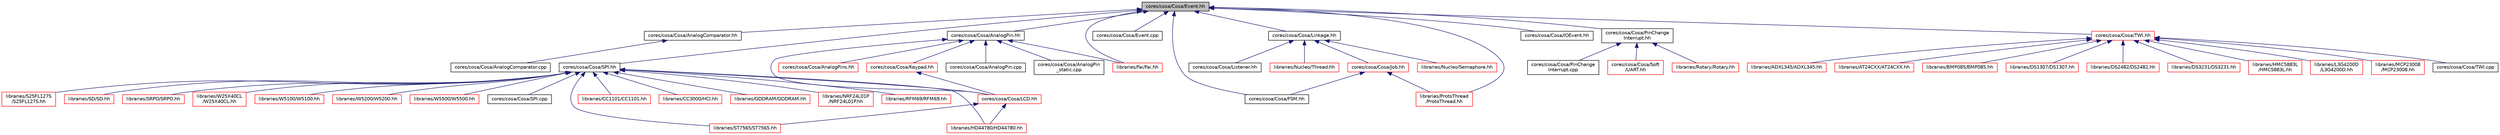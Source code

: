 digraph "cores/cosa/Cosa/Event.hh"
{
  edge [fontname="Helvetica",fontsize="10",labelfontname="Helvetica",labelfontsize="10"];
  node [fontname="Helvetica",fontsize="10",shape=record];
  Node1 [label="cores/cosa/Cosa/Event.hh",height=0.2,width=0.4,color="black", fillcolor="grey75", style="filled", fontcolor="black"];
  Node1 -> Node2 [dir="back",color="midnightblue",fontsize="10",style="solid",fontname="Helvetica"];
  Node2 [label="cores/cosa/Cosa/AnalogComparator.hh",height=0.2,width=0.4,color="black", fillcolor="white", style="filled",URL="$d4/d85/AnalogComparator_8hh.html"];
  Node2 -> Node3 [dir="back",color="midnightblue",fontsize="10",style="solid",fontname="Helvetica"];
  Node3 [label="cores/cosa/Cosa/AnalogComparator.cpp",height=0.2,width=0.4,color="black", fillcolor="white", style="filled",URL="$d0/d1c/AnalogComparator_8cpp.html"];
  Node1 -> Node4 [dir="back",color="midnightblue",fontsize="10",style="solid",fontname="Helvetica"];
  Node4 [label="cores/cosa/Cosa/AnalogPin.hh",height=0.2,width=0.4,color="black", fillcolor="white", style="filled",URL="$d3/def/AnalogPin_8hh.html"];
  Node4 -> Node5 [dir="back",color="midnightblue",fontsize="10",style="solid",fontname="Helvetica"];
  Node5 [label="cores/cosa/Cosa/AnalogPin.cpp",height=0.2,width=0.4,color="black", fillcolor="white", style="filled",URL="$d0/de8/AnalogPin_8cpp.html"];
  Node4 -> Node6 [dir="back",color="midnightblue",fontsize="10",style="solid",fontname="Helvetica"];
  Node6 [label="cores/cosa/Cosa/AnalogPin\l_static.cpp",height=0.2,width=0.4,color="black", fillcolor="white", style="filled",URL="$d0/d52/AnalogPin__static_8cpp.html"];
  Node4 -> Node7 [dir="back",color="midnightblue",fontsize="10",style="solid",fontname="Helvetica"];
  Node7 [label="cores/cosa/Cosa/AnalogPins.hh",height=0.2,width=0.4,color="red", fillcolor="white", style="filled",URL="$df/d56/AnalogPins_8hh.html"];
  Node4 -> Node8 [dir="back",color="midnightblue",fontsize="10",style="solid",fontname="Helvetica"];
  Node8 [label="cores/cosa/Cosa/Keypad.hh",height=0.2,width=0.4,color="red", fillcolor="white", style="filled",URL="$d4/d76/Keypad_8hh.html"];
  Node8 -> Node9 [dir="back",color="midnightblue",fontsize="10",style="solid",fontname="Helvetica"];
  Node9 [label="cores/cosa/Cosa/LCD.hh",height=0.2,width=0.4,color="red", fillcolor="white", style="filled",URL="$d3/d9c/LCD_8hh.html"];
  Node9 -> Node10 [dir="back",color="midnightblue",fontsize="10",style="solid",fontname="Helvetica"];
  Node10 [label="libraries/HD44780/HD44780.hh",height=0.2,width=0.4,color="red", fillcolor="white", style="filled",URL="$d8/dec/HD44780_8hh.html"];
  Node9 -> Node11 [dir="back",color="midnightblue",fontsize="10",style="solid",fontname="Helvetica"];
  Node11 [label="libraries/ST7565/ST7565.hh",height=0.2,width=0.4,color="red", fillcolor="white", style="filled",URL="$d7/da9/ST7565_8hh.html"];
  Node4 -> Node9 [dir="back",color="midnightblue",fontsize="10",style="solid",fontname="Helvetica"];
  Node4 -> Node12 [dir="back",color="midnightblue",fontsize="10",style="solid",fontname="Helvetica"];
  Node12 [label="libraries/Fai/Fai.hh",height=0.2,width=0.4,color="red", fillcolor="white", style="filled",URL="$dc/d78/Fai_8hh.html"];
  Node1 -> Node13 [dir="back",color="midnightblue",fontsize="10",style="solid",fontname="Helvetica"];
  Node13 [label="cores/cosa/Cosa/Event.cpp",height=0.2,width=0.4,color="black", fillcolor="white", style="filled",URL="$d7/d9f/Event_8cpp.html"];
  Node1 -> Node14 [dir="back",color="midnightblue",fontsize="10",style="solid",fontname="Helvetica"];
  Node14 [label="cores/cosa/Cosa/FSM.hh",height=0.2,width=0.4,color="black", fillcolor="white", style="filled",URL="$d5/dfc/FSM_8hh.html"];
  Node1 -> Node15 [dir="back",color="midnightblue",fontsize="10",style="solid",fontname="Helvetica"];
  Node15 [label="cores/cosa/Cosa/IOEvent.hh",height=0.2,width=0.4,color="black", fillcolor="white", style="filled",URL="$de/d38/IOEvent_8hh.html"];
  Node1 -> Node16 [dir="back",color="midnightblue",fontsize="10",style="solid",fontname="Helvetica"];
  Node16 [label="cores/cosa/Cosa/Linkage.hh",height=0.2,width=0.4,color="black", fillcolor="white", style="filled",URL="$d5/d96/Linkage_8hh.html"];
  Node16 -> Node17 [dir="back",color="midnightblue",fontsize="10",style="solid",fontname="Helvetica"];
  Node17 [label="cores/cosa/Cosa/Job.hh",height=0.2,width=0.4,color="red", fillcolor="white", style="filled",URL="$d7/d3d/Job_8hh.html"];
  Node17 -> Node14 [dir="back",color="midnightblue",fontsize="10",style="solid",fontname="Helvetica"];
  Node17 -> Node18 [dir="back",color="midnightblue",fontsize="10",style="solid",fontname="Helvetica"];
  Node18 [label="libraries/ProtoThread\l/ProtoThread.hh",height=0.2,width=0.4,color="red", fillcolor="white", style="filled",URL="$d6/d67/ProtoThread_8hh.html"];
  Node16 -> Node19 [dir="back",color="midnightblue",fontsize="10",style="solid",fontname="Helvetica"];
  Node19 [label="cores/cosa/Cosa/Listener.hh",height=0.2,width=0.4,color="black", fillcolor="white", style="filled",URL="$d4/d7a/Listener_8hh.html"];
  Node16 -> Node20 [dir="back",color="midnightblue",fontsize="10",style="solid",fontname="Helvetica"];
  Node20 [label="libraries/Nucleo/Thread.hh",height=0.2,width=0.4,color="red", fillcolor="white", style="filled",URL="$df/dc9/Thread_8hh.html"];
  Node16 -> Node21 [dir="back",color="midnightblue",fontsize="10",style="solid",fontname="Helvetica"];
  Node21 [label="libraries/Nucleo/Semaphore.hh",height=0.2,width=0.4,color="red", fillcolor="white", style="filled",URL="$de/db1/Semaphore_8hh.html"];
  Node1 -> Node22 [dir="back",color="midnightblue",fontsize="10",style="solid",fontname="Helvetica"];
  Node22 [label="cores/cosa/Cosa/PinChange\lInterrupt.hh",height=0.2,width=0.4,color="black", fillcolor="white", style="filled",URL="$d1/d75/PinChangeInterrupt_8hh.html"];
  Node22 -> Node23 [dir="back",color="midnightblue",fontsize="10",style="solid",fontname="Helvetica"];
  Node23 [label="cores/cosa/Cosa/PinChange\lInterrupt.cpp",height=0.2,width=0.4,color="black", fillcolor="white", style="filled",URL="$d2/d22/PinChangeInterrupt_8cpp.html"];
  Node22 -> Node24 [dir="back",color="midnightblue",fontsize="10",style="solid",fontname="Helvetica"];
  Node24 [label="cores/cosa/Cosa/Soft\l/UART.hh",height=0.2,width=0.4,color="red", fillcolor="white", style="filled",URL="$df/de7/Soft_2UART_8hh.html"];
  Node22 -> Node25 [dir="back",color="midnightblue",fontsize="10",style="solid",fontname="Helvetica"];
  Node25 [label="libraries/Rotary/Rotary.hh",height=0.2,width=0.4,color="red", fillcolor="white", style="filled",URL="$d0/d6d/Rotary_8hh.html"];
  Node1 -> Node26 [dir="back",color="midnightblue",fontsize="10",style="solid",fontname="Helvetica"];
  Node26 [label="cores/cosa/Cosa/SPI.hh",height=0.2,width=0.4,color="black", fillcolor="white", style="filled",URL="$d2/d43/SPI_8hh.html"];
  Node26 -> Node9 [dir="back",color="midnightblue",fontsize="10",style="solid",fontname="Helvetica"];
  Node26 -> Node27 [dir="back",color="midnightblue",fontsize="10",style="solid",fontname="Helvetica"];
  Node27 [label="cores/cosa/Cosa/SPI.cpp",height=0.2,width=0.4,color="black", fillcolor="white", style="filled",URL="$d7/d38/SPI_8cpp.html"];
  Node26 -> Node28 [dir="back",color="midnightblue",fontsize="10",style="solid",fontname="Helvetica"];
  Node28 [label="libraries/CC1101/CC1101.hh",height=0.2,width=0.4,color="red", fillcolor="white", style="filled",URL="$d5/d44/CC1101_8hh.html"];
  Node26 -> Node29 [dir="back",color="midnightblue",fontsize="10",style="solid",fontname="Helvetica"];
  Node29 [label="libraries/CC3000/HCI.hh",height=0.2,width=0.4,color="red", fillcolor="white", style="filled",URL="$d1/d0a/HCI_8hh.html"];
  Node26 -> Node30 [dir="back",color="midnightblue",fontsize="10",style="solid",fontname="Helvetica"];
  Node30 [label="libraries/GDDRAM/GDDRAM.hh",height=0.2,width=0.4,color="red", fillcolor="white", style="filled",URL="$d7/d0f/GDDRAM_8hh.html"];
  Node26 -> Node10 [dir="back",color="midnightblue",fontsize="10",style="solid",fontname="Helvetica"];
  Node26 -> Node31 [dir="back",color="midnightblue",fontsize="10",style="solid",fontname="Helvetica"];
  Node31 [label="libraries/NRF24L01P\l/NRF24L01P.hh",height=0.2,width=0.4,color="red", fillcolor="white", style="filled",URL="$d6/d3d/NRF24L01P_8hh.html"];
  Node26 -> Node32 [dir="back",color="midnightblue",fontsize="10",style="solid",fontname="Helvetica"];
  Node32 [label="libraries/RFM69/RFM69.hh",height=0.2,width=0.4,color="red", fillcolor="white", style="filled",URL="$d1/d78/RFM69_8hh.html"];
  Node26 -> Node33 [dir="back",color="midnightblue",fontsize="10",style="solid",fontname="Helvetica"];
  Node33 [label="libraries/S25FL127S\l/S25FL127S.hh",height=0.2,width=0.4,color="red", fillcolor="white", style="filled",URL="$d6/dfd/S25FL127S_8hh.html"];
  Node26 -> Node34 [dir="back",color="midnightblue",fontsize="10",style="solid",fontname="Helvetica"];
  Node34 [label="libraries/SD/SD.hh",height=0.2,width=0.4,color="red", fillcolor="white", style="filled",URL="$d6/d36/SD_8hh.html"];
  Node26 -> Node35 [dir="back",color="midnightblue",fontsize="10",style="solid",fontname="Helvetica"];
  Node35 [label="libraries/SRPO/SRPO.hh",height=0.2,width=0.4,color="red", fillcolor="white", style="filled",URL="$dc/d32/libraries_2SRPO_2SRPO_8hh.html"];
  Node26 -> Node11 [dir="back",color="midnightblue",fontsize="10",style="solid",fontname="Helvetica"];
  Node26 -> Node36 [dir="back",color="midnightblue",fontsize="10",style="solid",fontname="Helvetica"];
  Node36 [label="libraries/W25X40CL\l/W25X40CL.hh",height=0.2,width=0.4,color="red", fillcolor="white", style="filled",URL="$d4/d3a/W25X40CL_8hh.html"];
  Node26 -> Node37 [dir="back",color="midnightblue",fontsize="10",style="solid",fontname="Helvetica"];
  Node37 [label="libraries/W5100/W5100.hh",height=0.2,width=0.4,color="red", fillcolor="white", style="filled",URL="$da/d21/W5100_8hh.html"];
  Node26 -> Node38 [dir="back",color="midnightblue",fontsize="10",style="solid",fontname="Helvetica"];
  Node38 [label="libraries/W5200/W5200.hh",height=0.2,width=0.4,color="red", fillcolor="white", style="filled",URL="$d8/def/W5200_8hh.html"];
  Node26 -> Node39 [dir="back",color="midnightblue",fontsize="10",style="solid",fontname="Helvetica"];
  Node39 [label="libraries/W5500/W5500.hh",height=0.2,width=0.4,color="red", fillcolor="white", style="filled",URL="$dc/d60/W5500_8hh.html"];
  Node1 -> Node40 [dir="back",color="midnightblue",fontsize="10",style="solid",fontname="Helvetica"];
  Node40 [label="cores/cosa/Cosa/TWI.hh",height=0.2,width=0.4,color="red", fillcolor="white", style="filled",URL="$d5/d9f/TWI_8hh.html"];
  Node40 -> Node41 [dir="back",color="midnightblue",fontsize="10",style="solid",fontname="Helvetica"];
  Node41 [label="cores/cosa/Cosa/TWI.cpp",height=0.2,width=0.4,color="black", fillcolor="white", style="filled",URL="$d6/d14/TWI_8cpp.html"];
  Node40 -> Node42 [dir="back",color="midnightblue",fontsize="10",style="solid",fontname="Helvetica"];
  Node42 [label="libraries/ADXL345/ADXL345.hh",height=0.2,width=0.4,color="red", fillcolor="white", style="filled",URL="$dd/d34/ADXL345_8hh.html"];
  Node40 -> Node43 [dir="back",color="midnightblue",fontsize="10",style="solid",fontname="Helvetica"];
  Node43 [label="libraries/AT24CXX/AT24CXX.hh",height=0.2,width=0.4,color="red", fillcolor="white", style="filled",URL="$dc/dcf/AT24CXX_8hh.html"];
  Node40 -> Node44 [dir="back",color="midnightblue",fontsize="10",style="solid",fontname="Helvetica"];
  Node44 [label="libraries/BMP085/BMP085.hh",height=0.2,width=0.4,color="red", fillcolor="white", style="filled",URL="$d6/da0/BMP085_8hh.html"];
  Node40 -> Node45 [dir="back",color="midnightblue",fontsize="10",style="solid",fontname="Helvetica"];
  Node45 [label="libraries/DS1307/DS1307.hh",height=0.2,width=0.4,color="red", fillcolor="white", style="filled",URL="$de/d14/DS1307_8hh.html"];
  Node40 -> Node46 [dir="back",color="midnightblue",fontsize="10",style="solid",fontname="Helvetica"];
  Node46 [label="libraries/DS2482/DS2482.hh",height=0.2,width=0.4,color="red", fillcolor="white", style="filled",URL="$d6/dc0/DS2482_8hh.html"];
  Node40 -> Node47 [dir="back",color="midnightblue",fontsize="10",style="solid",fontname="Helvetica"];
  Node47 [label="libraries/DS3231/DS3231.hh",height=0.2,width=0.4,color="red", fillcolor="white", style="filled",URL="$d7/d49/DS3231_8hh.html"];
  Node40 -> Node48 [dir="back",color="midnightblue",fontsize="10",style="solid",fontname="Helvetica"];
  Node48 [label="libraries/HMC5883L\l/HMC5883L.hh",height=0.2,width=0.4,color="red", fillcolor="white", style="filled",URL="$d4/d6b/HMC5883L_8hh.html"];
  Node40 -> Node49 [dir="back",color="midnightblue",fontsize="10",style="solid",fontname="Helvetica"];
  Node49 [label="libraries/L3G4200D\l/L3G4200D.hh",height=0.2,width=0.4,color="red", fillcolor="white", style="filled",URL="$d0/da2/L3G4200D_8hh.html"];
  Node40 -> Node50 [dir="back",color="midnightblue",fontsize="10",style="solid",fontname="Helvetica"];
  Node50 [label="libraries/MCP23008\l/MCP23008.hh",height=0.2,width=0.4,color="red", fillcolor="white", style="filled",URL="$df/d19/MCP23008_8hh.html"];
  Node1 -> Node12 [dir="back",color="midnightblue",fontsize="10",style="solid",fontname="Helvetica"];
  Node1 -> Node18 [dir="back",color="midnightblue",fontsize="10",style="solid",fontname="Helvetica"];
}
